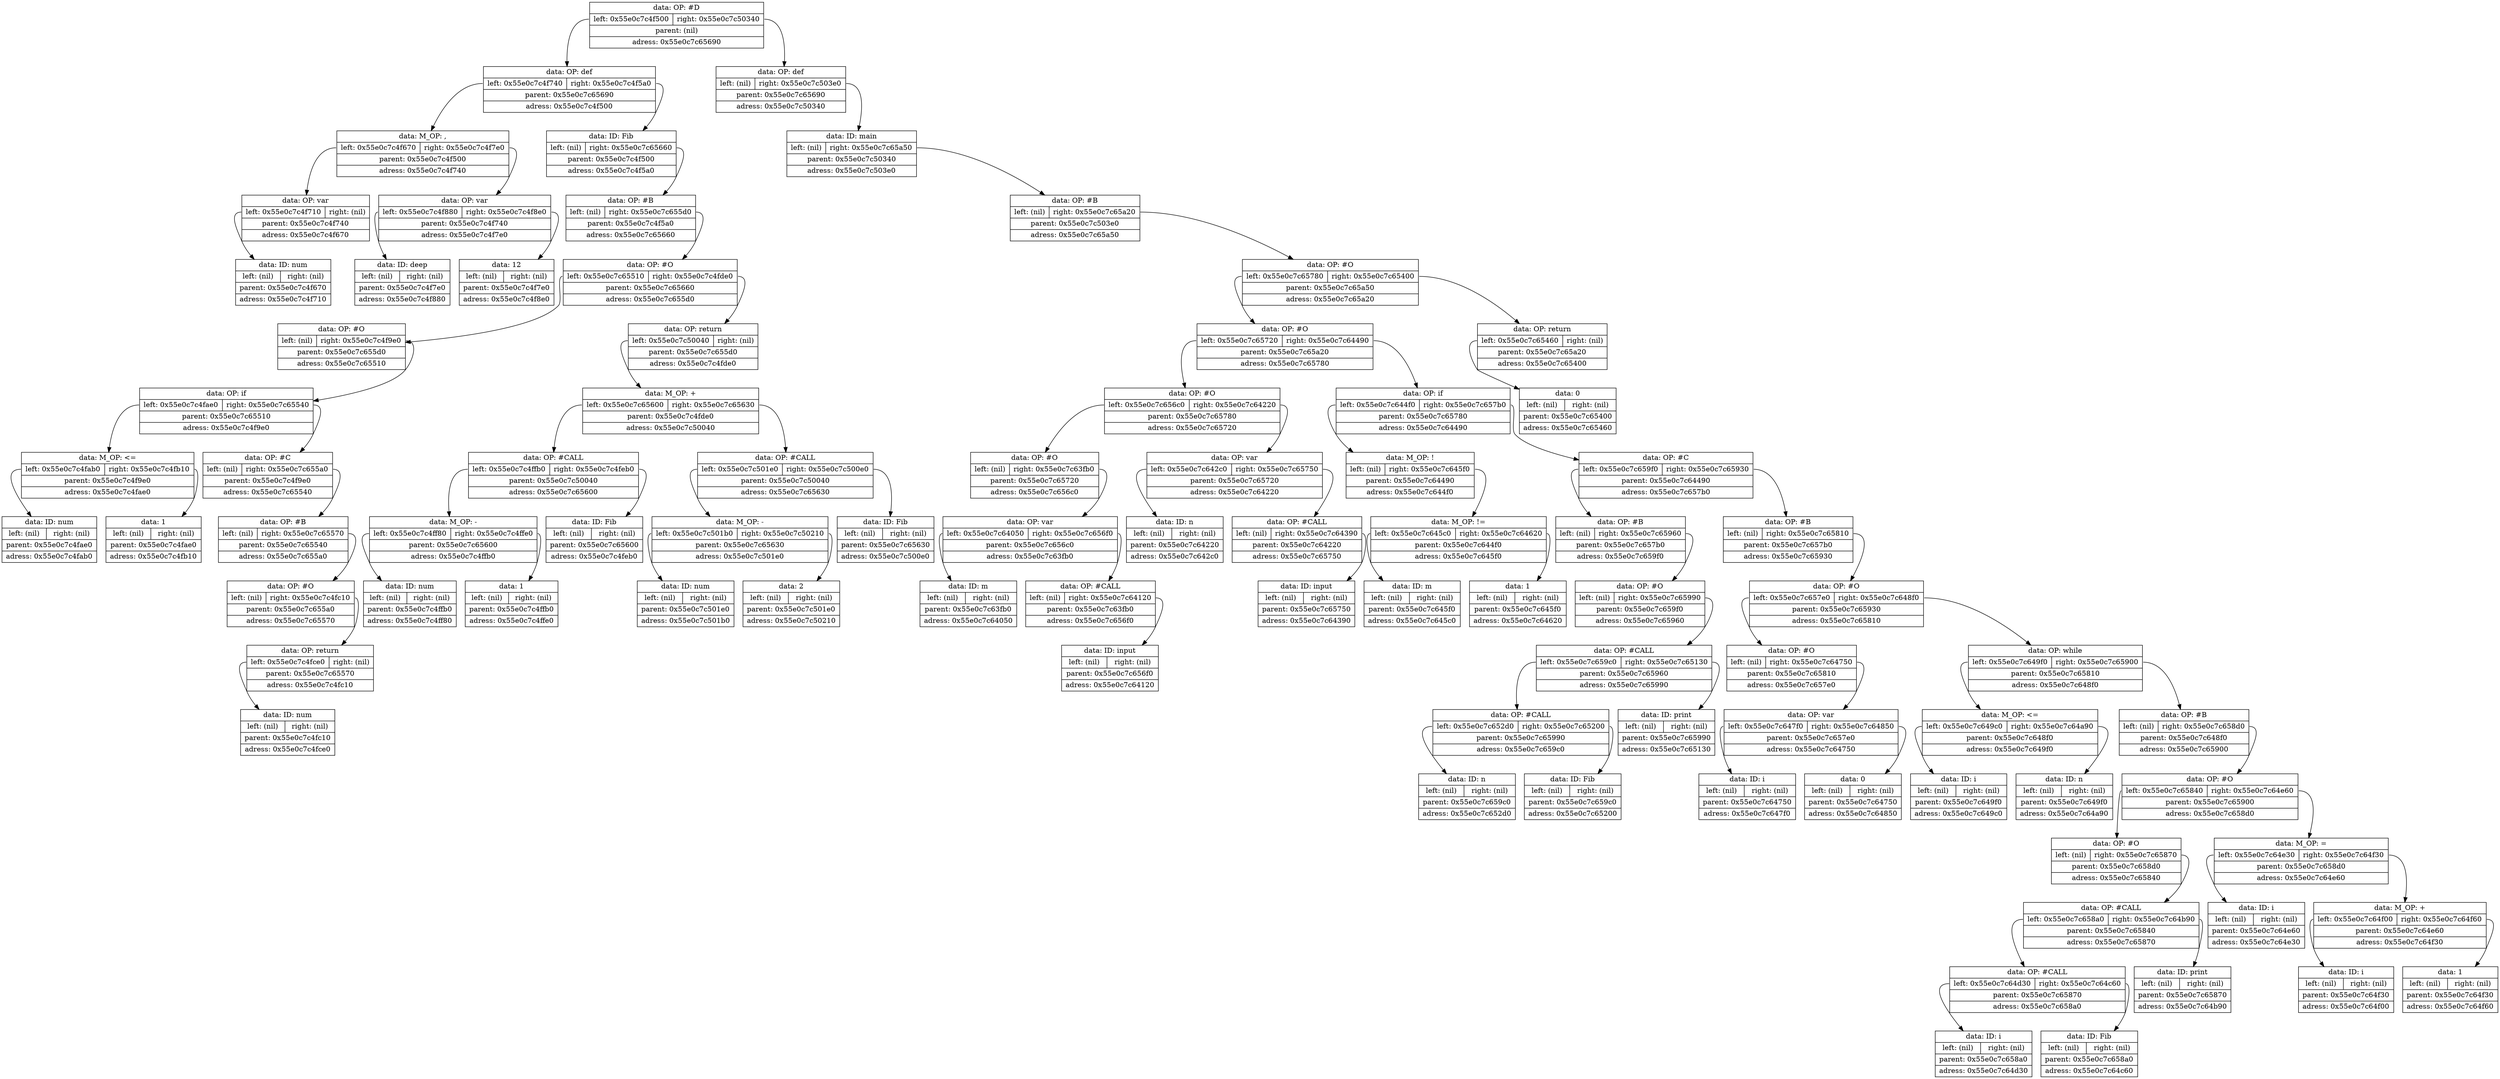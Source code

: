 digraph dump
{
	node0x55e0c7c65690 [shape = "record", label = "{<f1>data: OP: #D|{<f2>left: 0x55e0c7c4f500|<f3>right: 0x55e0c7c50340}|<f4>parent: (nil)|<f5>adress: 0x55e0c7c65690}"];
	node0x55e0c7c4f500 [shape = "record", label = "{<f1>data: OP: def|{<f2>left: 0x55e0c7c4f740|<f3>right: 0x55e0c7c4f5a0}|<f4>parent: 0x55e0c7c65690|<f5>adress: 0x55e0c7c4f500}"];
	node0x55e0c7c4f740 [shape = "record", label = "{<f1>data: M_OP: ,|{<f2>left: 0x55e0c7c4f670|<f3>right: 0x55e0c7c4f7e0}|<f4>parent: 0x55e0c7c4f500|<f5>adress: 0x55e0c7c4f740}"];
	node0x55e0c7c4f670 [shape = "record", label = "{<f1>data: OP: var|{<f2>left: 0x55e0c7c4f710|<f3>right: (nil)}|<f4>parent: 0x55e0c7c4f740|<f5>adress: 0x55e0c7c4f670}"];
	node0x55e0c7c4f710 [shape = "record", label = "{<f1>data: ID: num|{<f2>left: (nil)|<f3>right: (nil)}|<f4>parent: 0x55e0c7c4f670|<f5>adress: 0x55e0c7c4f710}"];
	node0x55e0c7c4f670:f2 -> node0x55e0c7c4f710
	node0x55e0c7c4f740:f2 -> node0x55e0c7c4f670
	node0x55e0c7c4f7e0 [shape = "record", label = "{<f1>data: OP: var|{<f2>left: 0x55e0c7c4f880|<f3>right: 0x55e0c7c4f8e0}|<f4>parent: 0x55e0c7c4f740|<f5>adress: 0x55e0c7c4f7e0}"];
	node0x55e0c7c4f880 [shape = "record", label = "{<f1>data: ID: deep|{<f2>left: (nil)|<f3>right: (nil)}|<f4>parent: 0x55e0c7c4f7e0|<f5>adress: 0x55e0c7c4f880}"];
	node0x55e0c7c4f7e0:f2 -> node0x55e0c7c4f880
	node0x55e0c7c4f8e0 [shape = "record", label = "{<f1>data: 12|{<f2>left: (nil)|<f3>right: (nil)}|<f4>parent: 0x55e0c7c4f7e0|<f5>adress: 0x55e0c7c4f8e0}"];
	node0x55e0c7c4f7e0:f3 -> node0x55e0c7c4f8e0
	node0x55e0c7c4f740:f3 -> node0x55e0c7c4f7e0
	node0x55e0c7c4f500:f2 -> node0x55e0c7c4f740
	node0x55e0c7c4f5a0 [shape = "record", label = "{<f1>data: ID: Fib|{<f2>left: (nil)|<f3>right: 0x55e0c7c65660}|<f4>parent: 0x55e0c7c4f500|<f5>adress: 0x55e0c7c4f5a0}"];
	node0x55e0c7c65660 [shape = "record", label = "{<f1>data: OP: #B|{<f2>left: (nil)|<f3>right: 0x55e0c7c655d0}|<f4>parent: 0x55e0c7c4f5a0|<f5>adress: 0x55e0c7c65660}"];
	node0x55e0c7c655d0 [shape = "record", label = "{<f1>data: OP: #O|{<f2>left: 0x55e0c7c65510|<f3>right: 0x55e0c7c4fde0}|<f4>parent: 0x55e0c7c65660|<f5>adress: 0x55e0c7c655d0}"];
	node0x55e0c7c65510 [shape = "record", label = "{<f1>data: OP: #O|{<f2>left: (nil)|<f3>right: 0x55e0c7c4f9e0}|<f4>parent: 0x55e0c7c655d0|<f5>adress: 0x55e0c7c65510}"];
	node0x55e0c7c4f9e0 [shape = "record", label = "{<f1>data: OP: if|{<f2>left: 0x55e0c7c4fae0|<f3>right: 0x55e0c7c65540}|<f4>parent: 0x55e0c7c65510|<f5>adress: 0x55e0c7c4f9e0}"];
	node0x55e0c7c4fae0 [shape = "record", label = "{<f1>data: M_OP: \<=|{<f2>left: 0x55e0c7c4fab0|<f3>right: 0x55e0c7c4fb10}|<f4>parent: 0x55e0c7c4f9e0|<f5>adress: 0x55e0c7c4fae0}"];
	node0x55e0c7c4fab0 [shape = "record", label = "{<f1>data: ID: num|{<f2>left: (nil)|<f3>right: (nil)}|<f4>parent: 0x55e0c7c4fae0|<f5>adress: 0x55e0c7c4fab0}"];
	node0x55e0c7c4fae0:f2 -> node0x55e0c7c4fab0
	node0x55e0c7c4fb10 [shape = "record", label = "{<f1>data: 1|{<f2>left: (nil)|<f3>right: (nil)}|<f4>parent: 0x55e0c7c4fae0|<f5>adress: 0x55e0c7c4fb10}"];
	node0x55e0c7c4fae0:f3 -> node0x55e0c7c4fb10
	node0x55e0c7c4f9e0:f2 -> node0x55e0c7c4fae0
	node0x55e0c7c65540 [shape = "record", label = "{<f1>data: OP: #C|{<f2>left: (nil)|<f3>right: 0x55e0c7c655a0}|<f4>parent: 0x55e0c7c4f9e0|<f5>adress: 0x55e0c7c65540}"];
	node0x55e0c7c655a0 [shape = "record", label = "{<f1>data: OP: #B|{<f2>left: (nil)|<f3>right: 0x55e0c7c65570}|<f4>parent: 0x55e0c7c65540|<f5>adress: 0x55e0c7c655a0}"];
	node0x55e0c7c65570 [shape = "record", label = "{<f1>data: OP: #O|{<f2>left: (nil)|<f3>right: 0x55e0c7c4fc10}|<f4>parent: 0x55e0c7c655a0|<f5>adress: 0x55e0c7c65570}"];
	node0x55e0c7c4fc10 [shape = "record", label = "{<f1>data: OP: return|{<f2>left: 0x55e0c7c4fce0|<f3>right: (nil)}|<f4>parent: 0x55e0c7c65570|<f5>adress: 0x55e0c7c4fc10}"];
	node0x55e0c7c4fce0 [shape = "record", label = "{<f1>data: ID: num|{<f2>left: (nil)|<f3>right: (nil)}|<f4>parent: 0x55e0c7c4fc10|<f5>adress: 0x55e0c7c4fce0}"];
	node0x55e0c7c4fc10:f2 -> node0x55e0c7c4fce0
	node0x55e0c7c65570:f3 -> node0x55e0c7c4fc10
	node0x55e0c7c655a0:f3 -> node0x55e0c7c65570
	node0x55e0c7c65540:f3 -> node0x55e0c7c655a0
	node0x55e0c7c4f9e0:f3 -> node0x55e0c7c65540
	node0x55e0c7c65510:f3 -> node0x55e0c7c4f9e0
	node0x55e0c7c655d0:f2 -> node0x55e0c7c65510
	node0x55e0c7c4fde0 [shape = "record", label = "{<f1>data: OP: return|{<f2>left: 0x55e0c7c50040|<f3>right: (nil)}|<f4>parent: 0x55e0c7c655d0|<f5>adress: 0x55e0c7c4fde0}"];
	node0x55e0c7c50040 [shape = "record", label = "{<f1>data: M_OP: +|{<f2>left: 0x55e0c7c65600|<f3>right: 0x55e0c7c65630}|<f4>parent: 0x55e0c7c4fde0|<f5>adress: 0x55e0c7c50040}"];
	node0x55e0c7c65600 [shape = "record", label = "{<f1>data: OP: #CALL|{<f2>left: 0x55e0c7c4ffb0|<f3>right: 0x55e0c7c4feb0}|<f4>parent: 0x55e0c7c50040|<f5>adress: 0x55e0c7c65600}"];
	node0x55e0c7c4ffb0 [shape = "record", label = "{<f1>data: M_OP: -|{<f2>left: 0x55e0c7c4ff80|<f3>right: 0x55e0c7c4ffe0}|<f4>parent: 0x55e0c7c65600|<f5>adress: 0x55e0c7c4ffb0}"];
	node0x55e0c7c4ff80 [shape = "record", label = "{<f1>data: ID: num|{<f2>left: (nil)|<f3>right: (nil)}|<f4>parent: 0x55e0c7c4ffb0|<f5>adress: 0x55e0c7c4ff80}"];
	node0x55e0c7c4ffb0:f2 -> node0x55e0c7c4ff80
	node0x55e0c7c4ffe0 [shape = "record", label = "{<f1>data: 1|{<f2>left: (nil)|<f3>right: (nil)}|<f4>parent: 0x55e0c7c4ffb0|<f5>adress: 0x55e0c7c4ffe0}"];
	node0x55e0c7c4ffb0:f3 -> node0x55e0c7c4ffe0
	node0x55e0c7c65600:f2 -> node0x55e0c7c4ffb0
	node0x55e0c7c4feb0 [shape = "record", label = "{<f1>data: ID: Fib|{<f2>left: (nil)|<f3>right: (nil)}|<f4>parent: 0x55e0c7c65600|<f5>adress: 0x55e0c7c4feb0}"];
	node0x55e0c7c65600:f3 -> node0x55e0c7c4feb0
	node0x55e0c7c50040:f2 -> node0x55e0c7c65600
	node0x55e0c7c65630 [shape = "record", label = "{<f1>data: OP: #CALL|{<f2>left: 0x55e0c7c501e0|<f3>right: 0x55e0c7c500e0}|<f4>parent: 0x55e0c7c50040|<f5>adress: 0x55e0c7c65630}"];
	node0x55e0c7c501e0 [shape = "record", label = "{<f1>data: M_OP: -|{<f2>left: 0x55e0c7c501b0|<f3>right: 0x55e0c7c50210}|<f4>parent: 0x55e0c7c65630|<f5>adress: 0x55e0c7c501e0}"];
	node0x55e0c7c501b0 [shape = "record", label = "{<f1>data: ID: num|{<f2>left: (nil)|<f3>right: (nil)}|<f4>parent: 0x55e0c7c501e0|<f5>adress: 0x55e0c7c501b0}"];
	node0x55e0c7c501e0:f2 -> node0x55e0c7c501b0
	node0x55e0c7c50210 [shape = "record", label = "{<f1>data: 2|{<f2>left: (nil)|<f3>right: (nil)}|<f4>parent: 0x55e0c7c501e0|<f5>adress: 0x55e0c7c50210}"];
	node0x55e0c7c501e0:f3 -> node0x55e0c7c50210
	node0x55e0c7c65630:f2 -> node0x55e0c7c501e0
	node0x55e0c7c500e0 [shape = "record", label = "{<f1>data: ID: Fib|{<f2>left: (nil)|<f3>right: (nil)}|<f4>parent: 0x55e0c7c65630|<f5>adress: 0x55e0c7c500e0}"];
	node0x55e0c7c65630:f3 -> node0x55e0c7c500e0
	node0x55e0c7c50040:f3 -> node0x55e0c7c65630
	node0x55e0c7c4fde0:f2 -> node0x55e0c7c50040
	node0x55e0c7c655d0:f3 -> node0x55e0c7c4fde0
	node0x55e0c7c65660:f3 -> node0x55e0c7c655d0
	node0x55e0c7c4f5a0:f3 -> node0x55e0c7c65660
	node0x55e0c7c4f500:f3 -> node0x55e0c7c4f5a0
	node0x55e0c7c65690:f2 -> node0x55e0c7c4f500
	node0x55e0c7c50340 [shape = "record", label = "{<f1>data: OP: def|{<f2>left: (nil)|<f3>right: 0x55e0c7c503e0}|<f4>parent: 0x55e0c7c65690|<f5>adress: 0x55e0c7c50340}"];
	node0x55e0c7c503e0 [shape = "record", label = "{<f1>data: ID: main|{<f2>left: (nil)|<f3>right: 0x55e0c7c65a50}|<f4>parent: 0x55e0c7c50340|<f5>adress: 0x55e0c7c503e0}"];
	node0x55e0c7c65a50 [shape = "record", label = "{<f1>data: OP: #B|{<f2>left: (nil)|<f3>right: 0x55e0c7c65a20}|<f4>parent: 0x55e0c7c503e0|<f5>adress: 0x55e0c7c65a50}"];
	node0x55e0c7c65a20 [shape = "record", label = "{<f1>data: OP: #O|{<f2>left: 0x55e0c7c65780|<f3>right: 0x55e0c7c65400}|<f4>parent: 0x55e0c7c65a50|<f5>adress: 0x55e0c7c65a20}"];
	node0x55e0c7c65780 [shape = "record", label = "{<f1>data: OP: #O|{<f2>left: 0x55e0c7c65720|<f3>right: 0x55e0c7c64490}|<f4>parent: 0x55e0c7c65a20|<f5>adress: 0x55e0c7c65780}"];
	node0x55e0c7c65720 [shape = "record", label = "{<f1>data: OP: #O|{<f2>left: 0x55e0c7c656c0|<f3>right: 0x55e0c7c64220}|<f4>parent: 0x55e0c7c65780|<f5>adress: 0x55e0c7c65720}"];
	node0x55e0c7c656c0 [shape = "record", label = "{<f1>data: OP: #O|{<f2>left: (nil)|<f3>right: 0x55e0c7c63fb0}|<f4>parent: 0x55e0c7c65720|<f5>adress: 0x55e0c7c656c0}"];
	node0x55e0c7c63fb0 [shape = "record", label = "{<f1>data: OP: var|{<f2>left: 0x55e0c7c64050|<f3>right: 0x55e0c7c656f0}|<f4>parent: 0x55e0c7c656c0|<f5>adress: 0x55e0c7c63fb0}"];
	node0x55e0c7c64050 [shape = "record", label = "{<f1>data: ID: m|{<f2>left: (nil)|<f3>right: (nil)}|<f4>parent: 0x55e0c7c63fb0|<f5>adress: 0x55e0c7c64050}"];
	node0x55e0c7c63fb0:f2 -> node0x55e0c7c64050
	node0x55e0c7c656f0 [shape = "record", label = "{<f1>data: OP: #CALL|{<f2>left: (nil)|<f3>right: 0x55e0c7c64120}|<f4>parent: 0x55e0c7c63fb0|<f5>adress: 0x55e0c7c656f0}"];
	node0x55e0c7c64120 [shape = "record", label = "{<f1>data: ID: input|{<f2>left: (nil)|<f3>right: (nil)}|<f4>parent: 0x55e0c7c656f0|<f5>adress: 0x55e0c7c64120}"];
	node0x55e0c7c656f0:f3 -> node0x55e0c7c64120
	node0x55e0c7c63fb0:f3 -> node0x55e0c7c656f0
	node0x55e0c7c656c0:f3 -> node0x55e0c7c63fb0
	node0x55e0c7c65720:f2 -> node0x55e0c7c656c0
	node0x55e0c7c64220 [shape = "record", label = "{<f1>data: OP: var|{<f2>left: 0x55e0c7c642c0|<f3>right: 0x55e0c7c65750}|<f4>parent: 0x55e0c7c65720|<f5>adress: 0x55e0c7c64220}"];
	node0x55e0c7c642c0 [shape = "record", label = "{<f1>data: ID: n|{<f2>left: (nil)|<f3>right: (nil)}|<f4>parent: 0x55e0c7c64220|<f5>adress: 0x55e0c7c642c0}"];
	node0x55e0c7c64220:f2 -> node0x55e0c7c642c0
	node0x55e0c7c65750 [shape = "record", label = "{<f1>data: OP: #CALL|{<f2>left: (nil)|<f3>right: 0x55e0c7c64390}|<f4>parent: 0x55e0c7c64220|<f5>adress: 0x55e0c7c65750}"];
	node0x55e0c7c64390 [shape = "record", label = "{<f1>data: ID: input|{<f2>left: (nil)|<f3>right: (nil)}|<f4>parent: 0x55e0c7c65750|<f5>adress: 0x55e0c7c64390}"];
	node0x55e0c7c65750:f3 -> node0x55e0c7c64390
	node0x55e0c7c64220:f3 -> node0x55e0c7c65750
	node0x55e0c7c65720:f3 -> node0x55e0c7c64220
	node0x55e0c7c65780:f2 -> node0x55e0c7c65720
	node0x55e0c7c64490 [shape = "record", label = "{<f1>data: OP: if|{<f2>left: 0x55e0c7c644f0|<f3>right: 0x55e0c7c657b0}|<f4>parent: 0x55e0c7c65780|<f5>adress: 0x55e0c7c64490}"];
	node0x55e0c7c644f0 [shape = "record", label = "{<f1>data: M_OP: !|{<f2>left: (nil)|<f3>right: 0x55e0c7c645f0}|<f4>parent: 0x55e0c7c64490|<f5>adress: 0x55e0c7c644f0}"];
	node0x55e0c7c645f0 [shape = "record", label = "{<f1>data: M_OP: !=|{<f2>left: 0x55e0c7c645c0|<f3>right: 0x55e0c7c64620}|<f4>parent: 0x55e0c7c644f0|<f5>adress: 0x55e0c7c645f0}"];
	node0x55e0c7c645c0 [shape = "record", label = "{<f1>data: ID: m|{<f2>left: (nil)|<f3>right: (nil)}|<f4>parent: 0x55e0c7c645f0|<f5>adress: 0x55e0c7c645c0}"];
	node0x55e0c7c645f0:f2 -> node0x55e0c7c645c0
	node0x55e0c7c64620 [shape = "record", label = "{<f1>data: 1|{<f2>left: (nil)|<f3>right: (nil)}|<f4>parent: 0x55e0c7c645f0|<f5>adress: 0x55e0c7c64620}"];
	node0x55e0c7c645f0:f3 -> node0x55e0c7c64620
	node0x55e0c7c644f0:f3 -> node0x55e0c7c645f0
	node0x55e0c7c64490:f2 -> node0x55e0c7c644f0
	node0x55e0c7c657b0 [shape = "record", label = "{<f1>data: OP: #C|{<f2>left: 0x55e0c7c659f0|<f3>right: 0x55e0c7c65930}|<f4>parent: 0x55e0c7c64490|<f5>adress: 0x55e0c7c657b0}"];
	node0x55e0c7c659f0 [shape = "record", label = "{<f1>data: OP: #B|{<f2>left: (nil)|<f3>right: 0x55e0c7c65960}|<f4>parent: 0x55e0c7c657b0|<f5>adress: 0x55e0c7c659f0}"];
	node0x55e0c7c65960 [shape = "record", label = "{<f1>data: OP: #O|{<f2>left: (nil)|<f3>right: 0x55e0c7c65990}|<f4>parent: 0x55e0c7c659f0|<f5>adress: 0x55e0c7c65960}"];
	node0x55e0c7c65990 [shape = "record", label = "{<f1>data: OP: #CALL|{<f2>left: 0x55e0c7c659c0|<f3>right: 0x55e0c7c65130}|<f4>parent: 0x55e0c7c65960|<f5>adress: 0x55e0c7c65990}"];
	node0x55e0c7c659c0 [shape = "record", label = "{<f1>data: OP: #CALL|{<f2>left: 0x55e0c7c652d0|<f3>right: 0x55e0c7c65200}|<f4>parent: 0x55e0c7c65990|<f5>adress: 0x55e0c7c659c0}"];
	node0x55e0c7c652d0 [shape = "record", label = "{<f1>data: ID: n|{<f2>left: (nil)|<f3>right: (nil)}|<f4>parent: 0x55e0c7c659c0|<f5>adress: 0x55e0c7c652d0}"];
	node0x55e0c7c659c0:f2 -> node0x55e0c7c652d0
	node0x55e0c7c65200 [shape = "record", label = "{<f1>data: ID: Fib|{<f2>left: (nil)|<f3>right: (nil)}|<f4>parent: 0x55e0c7c659c0|<f5>adress: 0x55e0c7c65200}"];
	node0x55e0c7c659c0:f3 -> node0x55e0c7c65200
	node0x55e0c7c65990:f2 -> node0x55e0c7c659c0
	node0x55e0c7c65130 [shape = "record", label = "{<f1>data: ID: print|{<f2>left: (nil)|<f3>right: (nil)}|<f4>parent: 0x55e0c7c65990|<f5>adress: 0x55e0c7c65130}"];
	node0x55e0c7c65990:f3 -> node0x55e0c7c65130
	node0x55e0c7c65960:f3 -> node0x55e0c7c65990
	node0x55e0c7c659f0:f3 -> node0x55e0c7c65960
	node0x55e0c7c657b0:f2 -> node0x55e0c7c659f0
	node0x55e0c7c65930 [shape = "record", label = "{<f1>data: OP: #B|{<f2>left: (nil)|<f3>right: 0x55e0c7c65810}|<f4>parent: 0x55e0c7c657b0|<f5>adress: 0x55e0c7c65930}"];
	node0x55e0c7c65810 [shape = "record", label = "{<f1>data: OP: #O|{<f2>left: 0x55e0c7c657e0|<f3>right: 0x55e0c7c648f0}|<f4>parent: 0x55e0c7c65930|<f5>adress: 0x55e0c7c65810}"];
	node0x55e0c7c657e0 [shape = "record", label = "{<f1>data: OP: #O|{<f2>left: (nil)|<f3>right: 0x55e0c7c64750}|<f4>parent: 0x55e0c7c65810|<f5>adress: 0x55e0c7c657e0}"];
	node0x55e0c7c64750 [shape = "record", label = "{<f1>data: OP: var|{<f2>left: 0x55e0c7c647f0|<f3>right: 0x55e0c7c64850}|<f4>parent: 0x55e0c7c657e0|<f5>adress: 0x55e0c7c64750}"];
	node0x55e0c7c647f0 [shape = "record", label = "{<f1>data: ID: i|{<f2>left: (nil)|<f3>right: (nil)}|<f4>parent: 0x55e0c7c64750|<f5>adress: 0x55e0c7c647f0}"];
	node0x55e0c7c64750:f2 -> node0x55e0c7c647f0
	node0x55e0c7c64850 [shape = "record", label = "{<f1>data: 0|{<f2>left: (nil)|<f3>right: (nil)}|<f4>parent: 0x55e0c7c64750|<f5>adress: 0x55e0c7c64850}"];
	node0x55e0c7c64750:f3 -> node0x55e0c7c64850
	node0x55e0c7c657e0:f3 -> node0x55e0c7c64750
	node0x55e0c7c65810:f2 -> node0x55e0c7c657e0
	node0x55e0c7c648f0 [shape = "record", label = "{<f1>data: OP: while|{<f2>left: 0x55e0c7c649f0|<f3>right: 0x55e0c7c65900}|<f4>parent: 0x55e0c7c65810|<f5>adress: 0x55e0c7c648f0}"];
	node0x55e0c7c649f0 [shape = "record", label = "{<f1>data: M_OP: \<=|{<f2>left: 0x55e0c7c649c0|<f3>right: 0x55e0c7c64a90}|<f4>parent: 0x55e0c7c648f0|<f5>adress: 0x55e0c7c649f0}"];
	node0x55e0c7c649c0 [shape = "record", label = "{<f1>data: ID: i|{<f2>left: (nil)|<f3>right: (nil)}|<f4>parent: 0x55e0c7c649f0|<f5>adress: 0x55e0c7c649c0}"];
	node0x55e0c7c649f0:f2 -> node0x55e0c7c649c0
	node0x55e0c7c64a90 [shape = "record", label = "{<f1>data: ID: n|{<f2>left: (nil)|<f3>right: (nil)}|<f4>parent: 0x55e0c7c649f0|<f5>adress: 0x55e0c7c64a90}"];
	node0x55e0c7c649f0:f3 -> node0x55e0c7c64a90
	node0x55e0c7c648f0:f2 -> node0x55e0c7c649f0
	node0x55e0c7c65900 [shape = "record", label = "{<f1>data: OP: #B|{<f2>left: (nil)|<f3>right: 0x55e0c7c658d0}|<f4>parent: 0x55e0c7c648f0|<f5>adress: 0x55e0c7c65900}"];
	node0x55e0c7c658d0 [shape = "record", label = "{<f1>data: OP: #O|{<f2>left: 0x55e0c7c65840|<f3>right: 0x55e0c7c64e60}|<f4>parent: 0x55e0c7c65900|<f5>adress: 0x55e0c7c658d0}"];
	node0x55e0c7c65840 [shape = "record", label = "{<f1>data: OP: #O|{<f2>left: (nil)|<f3>right: 0x55e0c7c65870}|<f4>parent: 0x55e0c7c658d0|<f5>adress: 0x55e0c7c65840}"];
	node0x55e0c7c65870 [shape = "record", label = "{<f1>data: OP: #CALL|{<f2>left: 0x55e0c7c658a0|<f3>right: 0x55e0c7c64b90}|<f4>parent: 0x55e0c7c65840|<f5>adress: 0x55e0c7c65870}"];
	node0x55e0c7c658a0 [shape = "record", label = "{<f1>data: OP: #CALL|{<f2>left: 0x55e0c7c64d30|<f3>right: 0x55e0c7c64c60}|<f4>parent: 0x55e0c7c65870|<f5>adress: 0x55e0c7c658a0}"];
	node0x55e0c7c64d30 [shape = "record", label = "{<f1>data: ID: i|{<f2>left: (nil)|<f3>right: (nil)}|<f4>parent: 0x55e0c7c658a0|<f5>adress: 0x55e0c7c64d30}"];
	node0x55e0c7c658a0:f2 -> node0x55e0c7c64d30
	node0x55e0c7c64c60 [shape = "record", label = "{<f1>data: ID: Fib|{<f2>left: (nil)|<f3>right: (nil)}|<f4>parent: 0x55e0c7c658a0|<f5>adress: 0x55e0c7c64c60}"];
	node0x55e0c7c658a0:f3 -> node0x55e0c7c64c60
	node0x55e0c7c65870:f2 -> node0x55e0c7c658a0
	node0x55e0c7c64b90 [shape = "record", label = "{<f1>data: ID: print|{<f2>left: (nil)|<f3>right: (nil)}|<f4>parent: 0x55e0c7c65870|<f5>adress: 0x55e0c7c64b90}"];
	node0x55e0c7c65870:f3 -> node0x55e0c7c64b90
	node0x55e0c7c65840:f3 -> node0x55e0c7c65870
	node0x55e0c7c658d0:f2 -> node0x55e0c7c65840
	node0x55e0c7c64e60 [shape = "record", label = "{<f1>data: M_OP: =|{<f2>left: 0x55e0c7c64e30|<f3>right: 0x55e0c7c64f30}|<f4>parent: 0x55e0c7c658d0|<f5>adress: 0x55e0c7c64e60}"];
	node0x55e0c7c64e30 [shape = "record", label = "{<f1>data: ID: i|{<f2>left: (nil)|<f3>right: (nil)}|<f4>parent: 0x55e0c7c64e60|<f5>adress: 0x55e0c7c64e30}"];
	node0x55e0c7c64e60:f2 -> node0x55e0c7c64e30
	node0x55e0c7c64f30 [shape = "record", label = "{<f1>data: M_OP: +|{<f2>left: 0x55e0c7c64f00|<f3>right: 0x55e0c7c64f60}|<f4>parent: 0x55e0c7c64e60|<f5>adress: 0x55e0c7c64f30}"];
	node0x55e0c7c64f00 [shape = "record", label = "{<f1>data: ID: i|{<f2>left: (nil)|<f3>right: (nil)}|<f4>parent: 0x55e0c7c64f30|<f5>adress: 0x55e0c7c64f00}"];
	node0x55e0c7c64f30:f2 -> node0x55e0c7c64f00
	node0x55e0c7c64f60 [shape = "record", label = "{<f1>data: 1|{<f2>left: (nil)|<f3>right: (nil)}|<f4>parent: 0x55e0c7c64f30|<f5>adress: 0x55e0c7c64f60}"];
	node0x55e0c7c64f30:f3 -> node0x55e0c7c64f60
	node0x55e0c7c64e60:f3 -> node0x55e0c7c64f30
	node0x55e0c7c658d0:f3 -> node0x55e0c7c64e60
	node0x55e0c7c65900:f3 -> node0x55e0c7c658d0
	node0x55e0c7c648f0:f3 -> node0x55e0c7c65900
	node0x55e0c7c65810:f3 -> node0x55e0c7c648f0
	node0x55e0c7c65930:f3 -> node0x55e0c7c65810
	node0x55e0c7c657b0:f3 -> node0x55e0c7c65930
	node0x55e0c7c64490:f3 -> node0x55e0c7c657b0
	node0x55e0c7c65780:f3 -> node0x55e0c7c64490
	node0x55e0c7c65a20:f2 -> node0x55e0c7c65780
	node0x55e0c7c65400 [shape = "record", label = "{<f1>data: OP: return|{<f2>left: 0x55e0c7c65460|<f3>right: (nil)}|<f4>parent: 0x55e0c7c65a20|<f5>adress: 0x55e0c7c65400}"];
	node0x55e0c7c65460 [shape = "record", label = "{<f1>data: 0|{<f2>left: (nil)|<f3>right: (nil)}|<f4>parent: 0x55e0c7c65400|<f5>adress: 0x55e0c7c65460}"];
	node0x55e0c7c65400:f2 -> node0x55e0c7c65460
	node0x55e0c7c65a20:f3 -> node0x55e0c7c65400
	node0x55e0c7c65a50:f3 -> node0x55e0c7c65a20
	node0x55e0c7c503e0:f3 -> node0x55e0c7c65a50
	node0x55e0c7c50340:f3 -> node0x55e0c7c503e0
	node0x55e0c7c65690:f3 -> node0x55e0c7c50340

}
